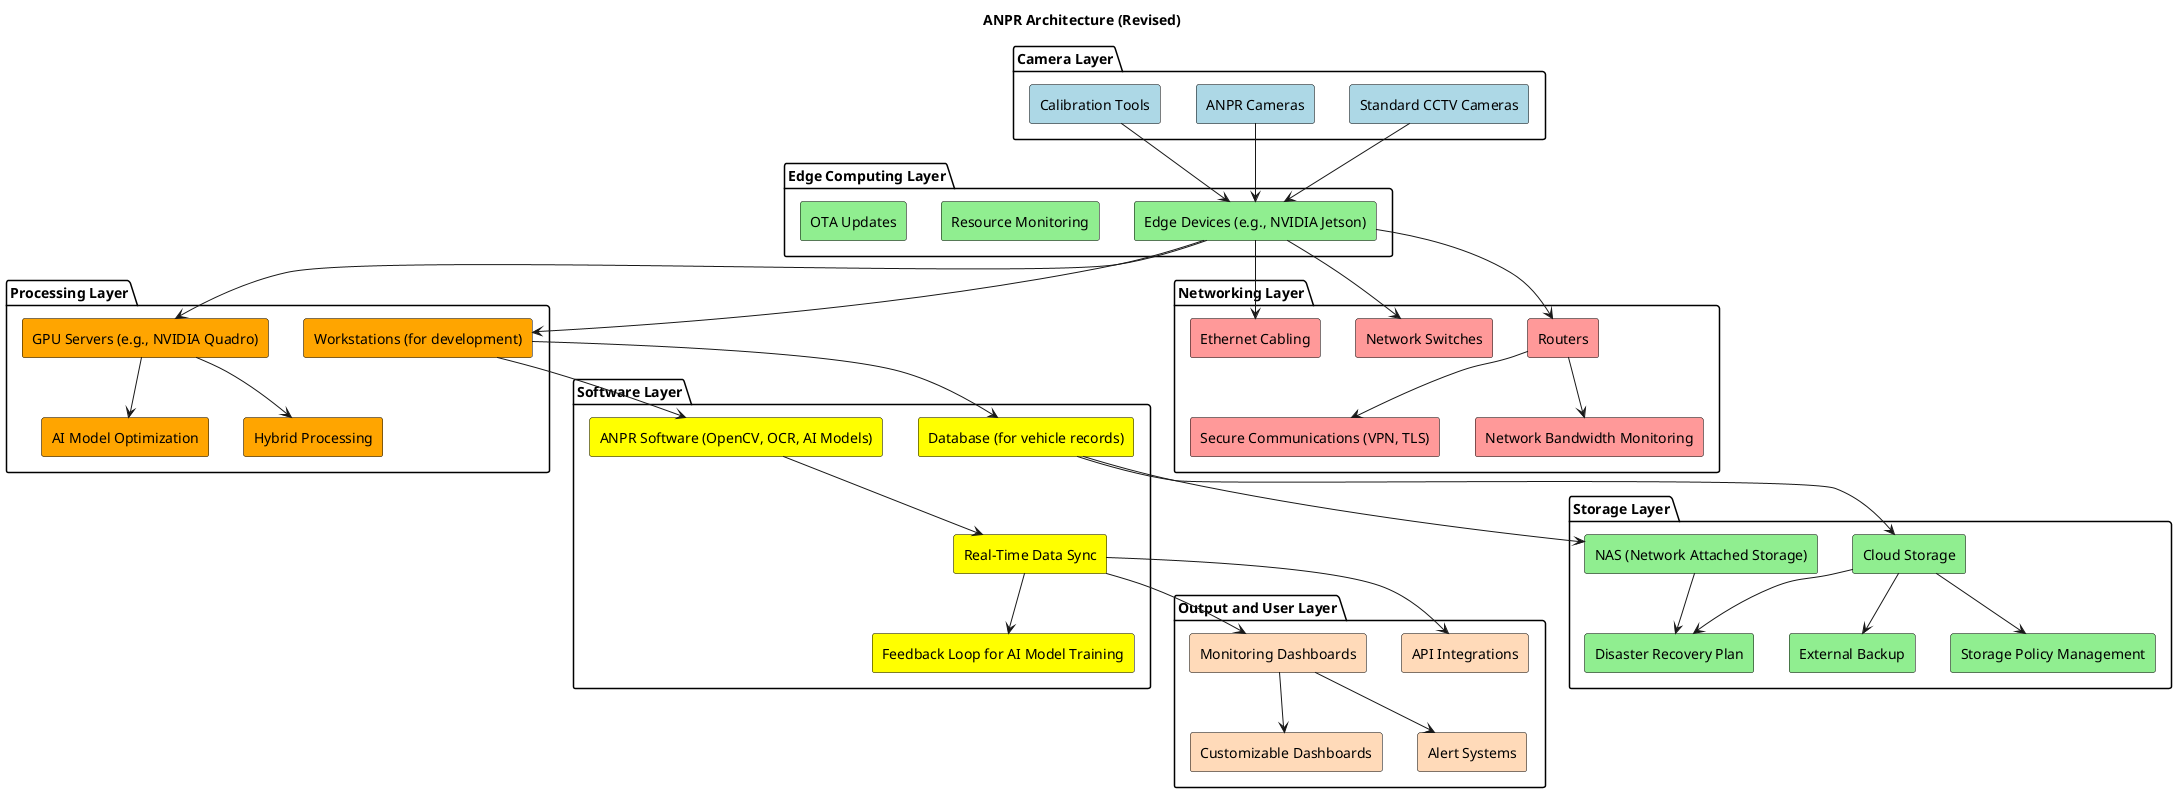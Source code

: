 @startuml ar2
skinparam rectangle {
    BackgroundColor #F5F5F5
    BorderColor #000000
    FontColor #000000
}

title ANPR Architecture (Revised)

package "Camera Layer" {
    rectangle "Standard CCTV Cameras" as Camera1 #ADD8E6
    rectangle "ANPR Cameras" as Camera2 #ADD8E6
    rectangle "Calibration Tools" as Camera3 #ADD8E6
}

package "Edge Computing Layer" {
    rectangle "Edge Devices (e.g., NVIDIA Jetson)" as Edge1 #90EE90
    rectangle "Resource Monitoring" as Edge2 #90EE90
    rectangle "OTA Updates" as Edge3 #90EE90
}

package "Processing Layer" {
    rectangle "Workstations (for development)" as Processing1 #FFA500
    rectangle "GPU Servers (e.g., NVIDIA Quadro)" as Processing2 #FFA500
    rectangle "AI Model Optimization" as Processing3 #FFA500
    rectangle "Hybrid Processing" as Processing4 #FFA500
}

package "Networking Layer" {
    rectangle "Routers" as Network1 #FF9999
    rectangle "Network Switches" as Network2 #FF9999
    rectangle "Ethernet Cabling" as Network3 #FF9999
    rectangle "Secure Communications (VPN, TLS)" as Network4 #FF9999
    rectangle "Network Bandwidth Monitoring" as Network5 #FF9999
}

package "Software Layer" {
    rectangle "Database (for vehicle records)" as Software1 #FFFF00
    rectangle "ANPR Software (OpenCV, OCR, AI Models)" as Software2 #FFFF00
    rectangle "Real-Time Data Sync" as Software3 #FFFF00
    rectangle "Feedback Loop for AI Model Training" as Software4 #FFFF00
}

package "Output and User Layer" {
    rectangle "API Integrations" as Output1 #FFDAB9
    rectangle "Monitoring Dashboards" as Output2 #FFDAB9
    rectangle "Customizable Dashboards" as Output3 #FFDAB9
    rectangle "Alert Systems" as Output4 #FFDAB9
}

package "Storage Layer" {
    rectangle "Cloud Storage" as Storage1 #90EE90
    rectangle "NAS (Network Attached Storage)" as Storage2 #90EE90
    rectangle "External Backup" as Storage3 #90EE90
    rectangle "Storage Policy Management" as Storage4 #90EE90
    rectangle "Disaster Recovery Plan" as Storage5 #90EE90
}

Camera1 --> Edge1
Camera2 --> Edge1
Camera3 --> Edge1
Edge1 --> Processing1
Edge1 --> Processing2
Processing2 --> Processing3
Processing2 --> Processing4
Processing1 --> Software1
Processing1 --> Software2
Software2 --> Software3
Software3 --> Software4
Software1 --> Storage1
Software1 --> Storage2
Storage1 --> Storage3
Storage1 --> Storage4
Storage1 --> Storage5
Storage2 --> Storage5
Software3 --> Output1
Software3 --> Output2
Output2 --> Output3
Output2 --> Output4
Edge1 --> Network1
Edge1 --> Network2
Edge1 --> Network3
Network1 --> Network4
Network1 --> Network5
@enduml
